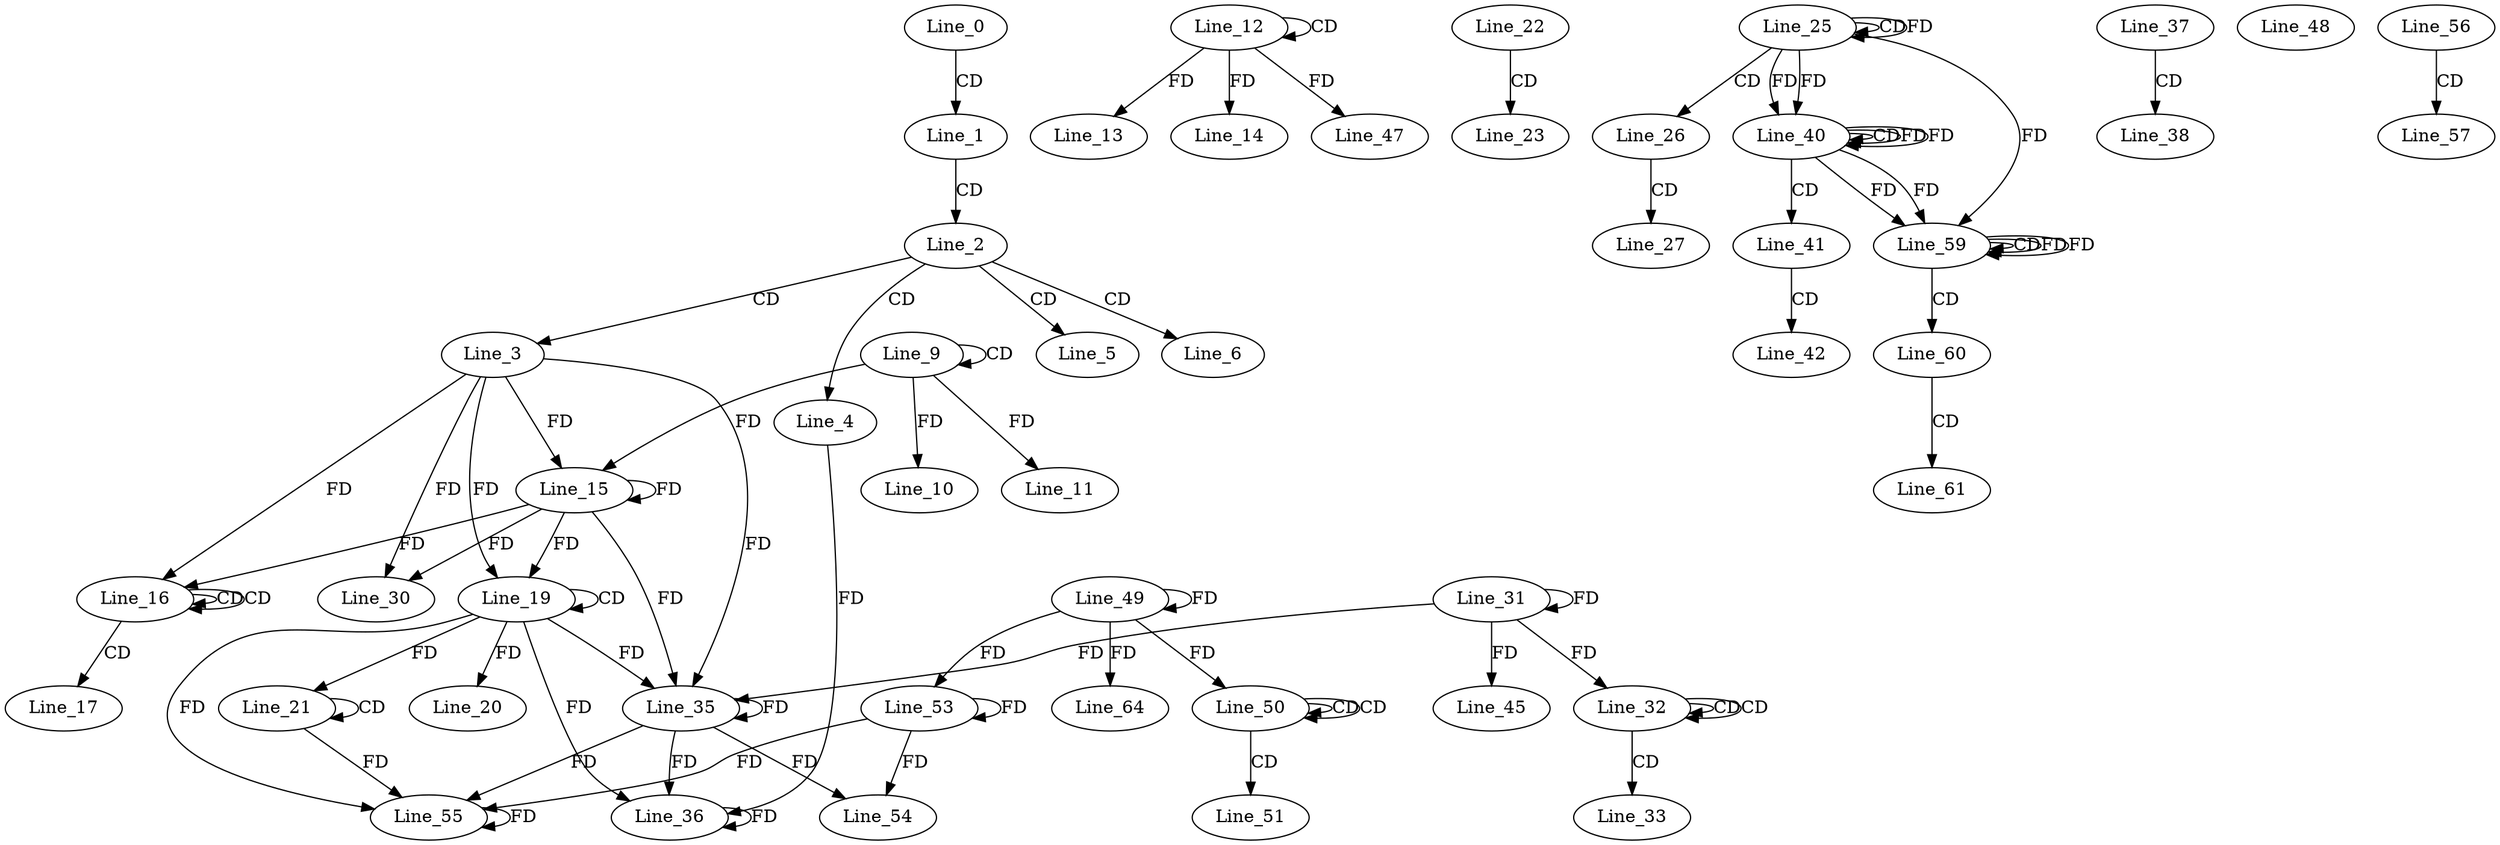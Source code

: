 digraph G {
  Line_0;
  Line_1;
  Line_2;
  Line_3;
  Line_4;
  Line_5;
  Line_6;
  Line_9;
  Line_9;
  Line_10;
  Line_11;
  Line_12;
  Line_12;
  Line_13;
  Line_14;
  Line_15;
  Line_15;
  Line_16;
  Line_16;
  Line_16;
  Line_17;
  Line_19;
  Line_19;
  Line_20;
  Line_21;
  Line_21;
  Line_21;
  Line_22;
  Line_23;
  Line_25;
  Line_25;
  Line_25;
  Line_26;
  Line_27;
  Line_30;
  Line_31;
  Line_31;
  Line_32;
  Line_32;
  Line_32;
  Line_33;
  Line_35;
  Line_35;
  Line_36;
  Line_36;
  Line_37;
  Line_38;
  Line_40;
  Line_40;
  Line_40;
  Line_41;
  Line_42;
  Line_45;
  Line_47;
  Line_48;
  Line_49;
  Line_49;
  Line_50;
  Line_50;
  Line_50;
  Line_51;
  Line_53;
  Line_53;
  Line_54;
  Line_55;
  Line_55;
  Line_55;
  Line_56;
  Line_57;
  Line_59;
  Line_59;
  Line_59;
  Line_60;
  Line_61;
  Line_64;
  Line_0 -> Line_1 [ label="CD" ];
  Line_1 -> Line_2 [ label="CD" ];
  Line_2 -> Line_3 [ label="CD" ];
  Line_2 -> Line_4 [ label="CD" ];
  Line_2 -> Line_5 [ label="CD" ];
  Line_2 -> Line_6 [ label="CD" ];
  Line_9 -> Line_9 [ label="CD" ];
  Line_9 -> Line_10 [ label="FD" ];
  Line_9 -> Line_11 [ label="FD" ];
  Line_12 -> Line_12 [ label="CD" ];
  Line_12 -> Line_13 [ label="FD" ];
  Line_12 -> Line_14 [ label="FD" ];
  Line_3 -> Line_15 [ label="FD" ];
  Line_15 -> Line_15 [ label="FD" ];
  Line_9 -> Line_15 [ label="FD" ];
  Line_16 -> Line_16 [ label="CD" ];
  Line_16 -> Line_16 [ label="CD" ];
  Line_3 -> Line_16 [ label="FD" ];
  Line_15 -> Line_16 [ label="FD" ];
  Line_16 -> Line_17 [ label="CD" ];
  Line_19 -> Line_19 [ label="CD" ];
  Line_3 -> Line_19 [ label="FD" ];
  Line_15 -> Line_19 [ label="FD" ];
  Line_19 -> Line_20 [ label="FD" ];
  Line_21 -> Line_21 [ label="CD" ];
  Line_19 -> Line_21 [ label="FD" ];
  Line_22 -> Line_23 [ label="CD" ];
  Line_25 -> Line_25 [ label="CD" ];
  Line_25 -> Line_25 [ label="FD" ];
  Line_25 -> Line_26 [ label="CD" ];
  Line_26 -> Line_27 [ label="CD" ];
  Line_3 -> Line_30 [ label="FD" ];
  Line_15 -> Line_30 [ label="FD" ];
  Line_31 -> Line_31 [ label="FD" ];
  Line_32 -> Line_32 [ label="CD" ];
  Line_32 -> Line_32 [ label="CD" ];
  Line_31 -> Line_32 [ label="FD" ];
  Line_32 -> Line_33 [ label="CD" ];
  Line_19 -> Line_35 [ label="FD" ];
  Line_35 -> Line_35 [ label="FD" ];
  Line_3 -> Line_35 [ label="FD" ];
  Line_15 -> Line_35 [ label="FD" ];
  Line_31 -> Line_35 [ label="FD" ];
  Line_4 -> Line_36 [ label="FD" ];
  Line_36 -> Line_36 [ label="FD" ];
  Line_19 -> Line_36 [ label="FD" ];
  Line_35 -> Line_36 [ label="FD" ];
  Line_37 -> Line_38 [ label="CD" ];
  Line_25 -> Line_40 [ label="FD" ];
  Line_40 -> Line_40 [ label="CD" ];
  Line_40 -> Line_40 [ label="FD" ];
  Line_25 -> Line_40 [ label="FD" ];
  Line_40 -> Line_41 [ label="CD" ];
  Line_41 -> Line_42 [ label="CD" ];
  Line_31 -> Line_45 [ label="FD" ];
  Line_12 -> Line_47 [ label="FD" ];
  Line_49 -> Line_49 [ label="FD" ];
  Line_50 -> Line_50 [ label="CD" ];
  Line_50 -> Line_50 [ label="CD" ];
  Line_49 -> Line_50 [ label="FD" ];
  Line_50 -> Line_51 [ label="CD" ];
  Line_53 -> Line_53 [ label="FD" ];
  Line_49 -> Line_53 [ label="FD" ];
  Line_35 -> Line_54 [ label="FD" ];
  Line_53 -> Line_54 [ label="FD" ];
  Line_21 -> Line_55 [ label="FD" ];
  Line_55 -> Line_55 [ label="FD" ];
  Line_19 -> Line_55 [ label="FD" ];
  Line_35 -> Line_55 [ label="FD" ];
  Line_53 -> Line_55 [ label="FD" ];
  Line_56 -> Line_57 [ label="CD" ];
  Line_40 -> Line_59 [ label="FD" ];
  Line_25 -> Line_59 [ label="FD" ];
  Line_59 -> Line_59 [ label="CD" ];
  Line_59 -> Line_59 [ label="FD" ];
  Line_40 -> Line_59 [ label="FD" ];
  Line_59 -> Line_60 [ label="CD" ];
  Line_60 -> Line_61 [ label="CD" ];
  Line_49 -> Line_64 [ label="FD" ];
  Line_40 -> Line_40 [ label="FD" ];
  Line_59 -> Line_59 [ label="FD" ];
}
